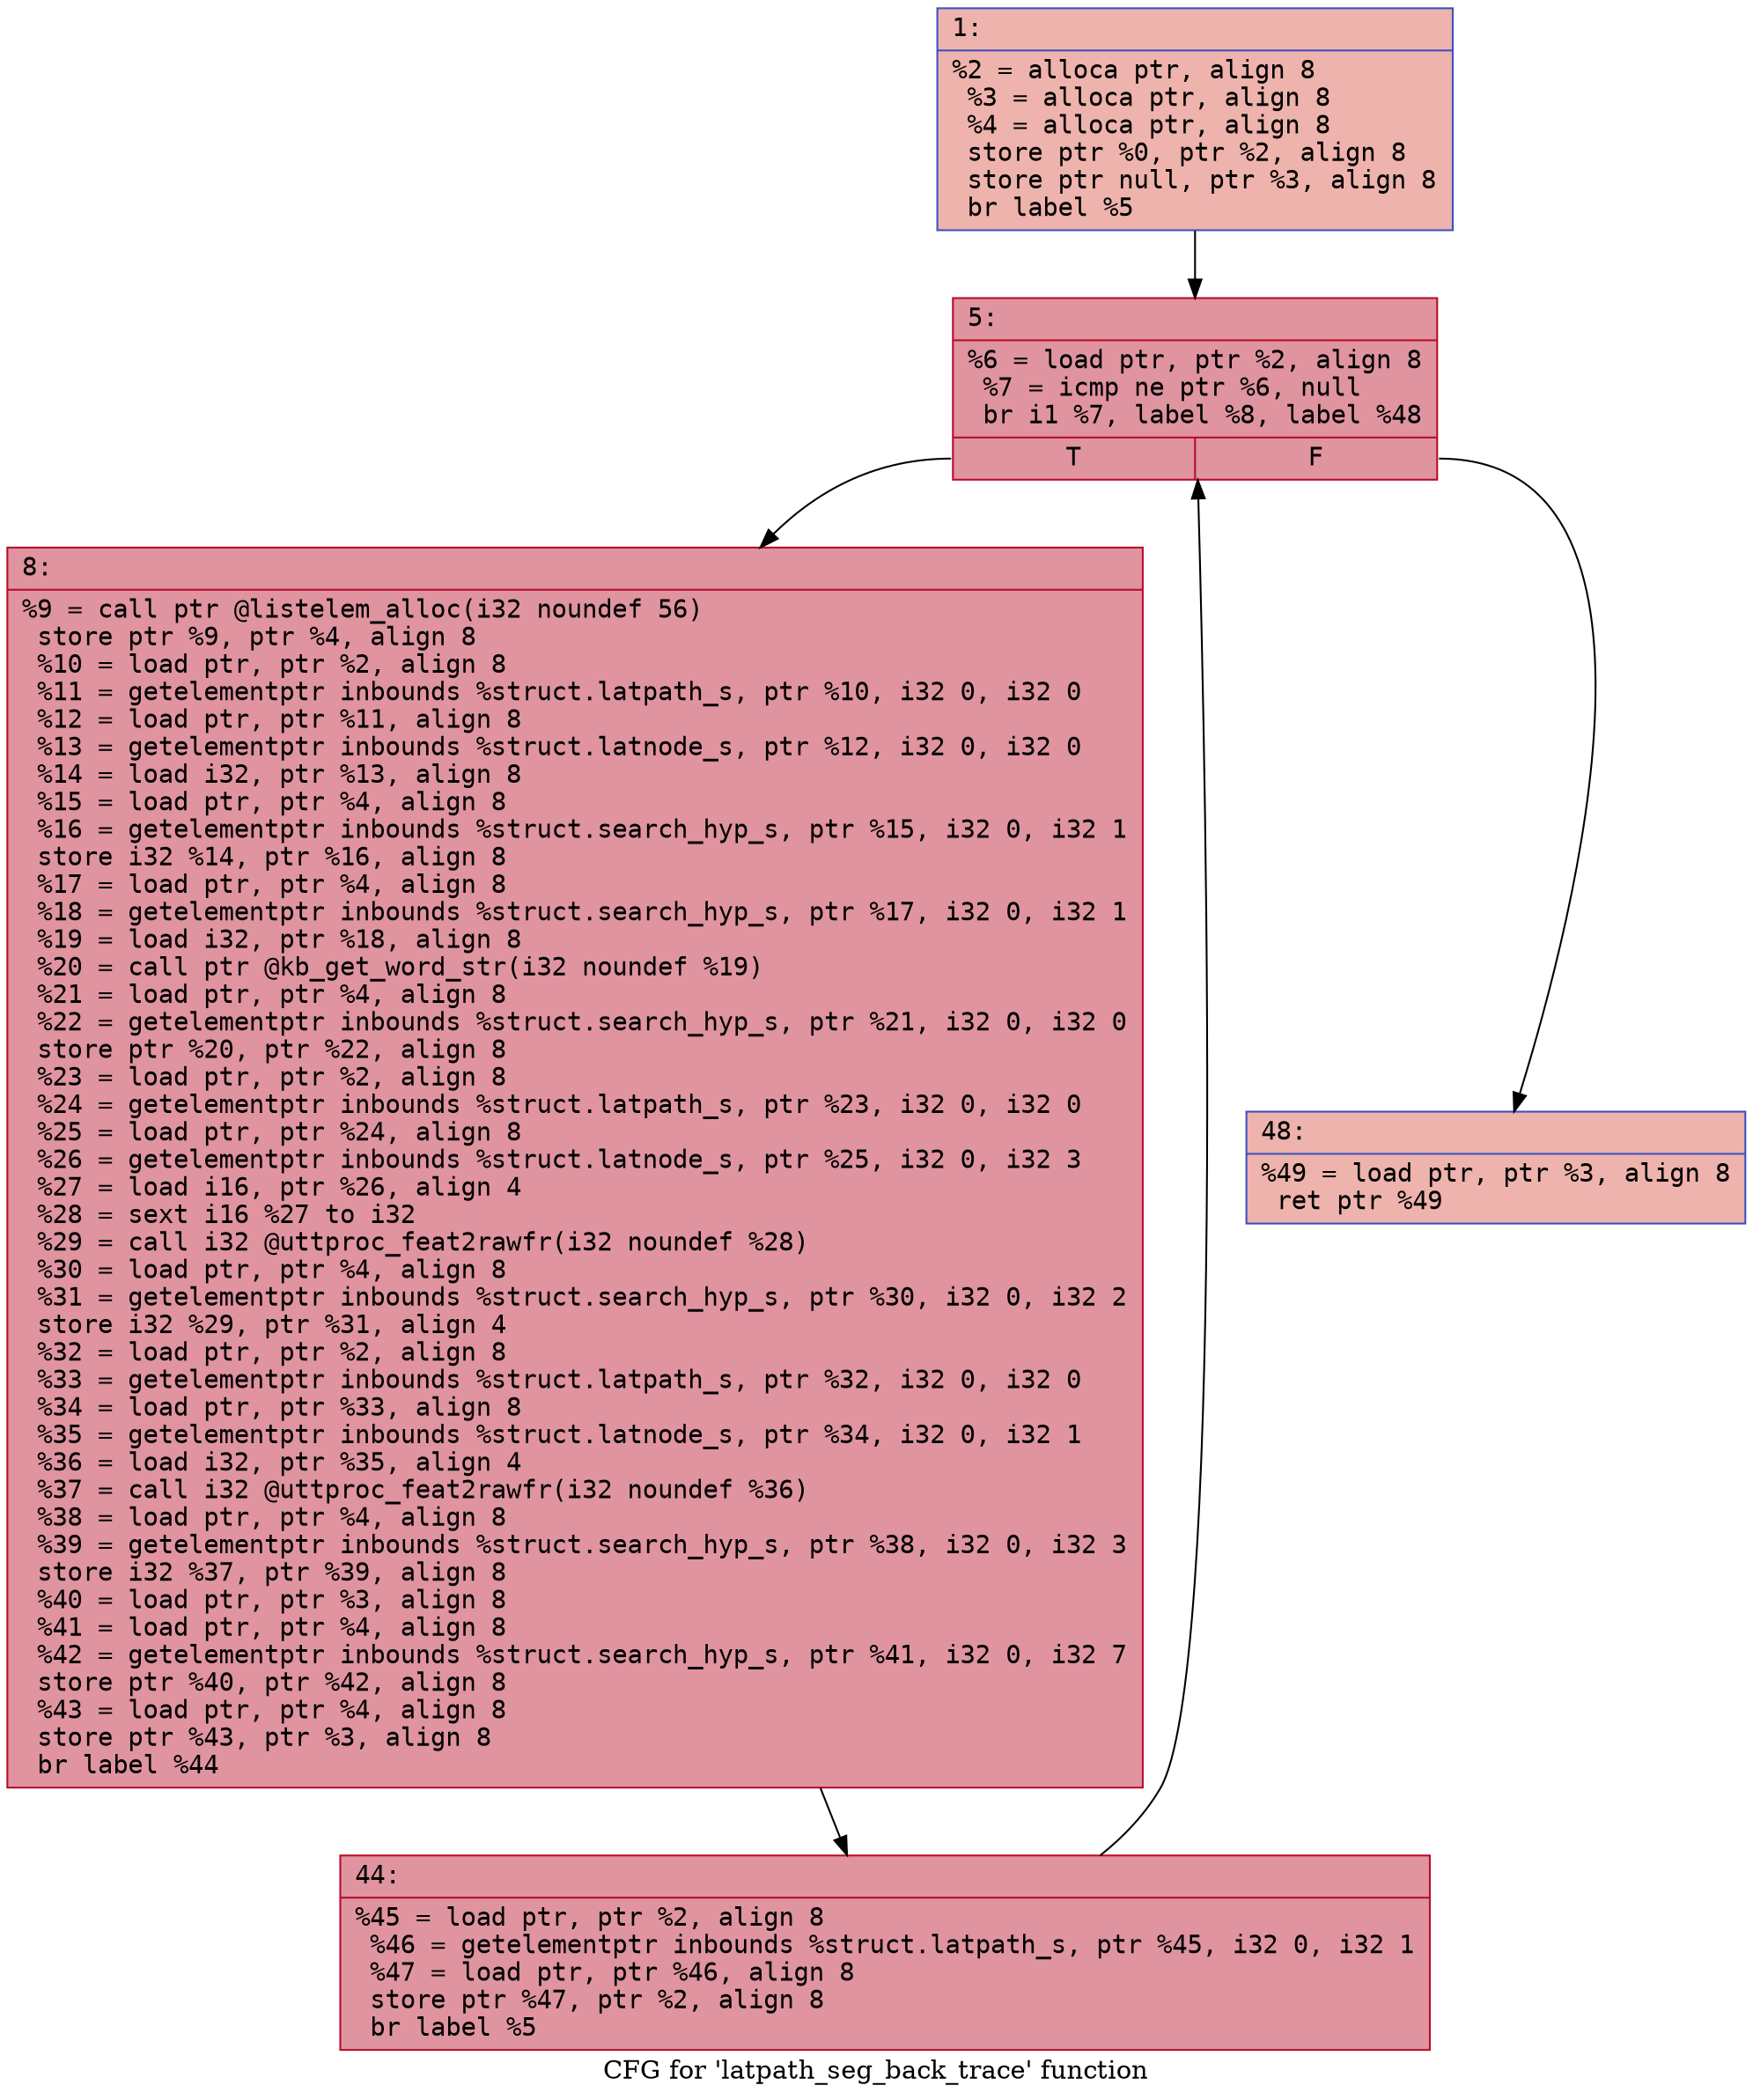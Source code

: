 digraph "CFG for 'latpath_seg_back_trace' function" {
	label="CFG for 'latpath_seg_back_trace' function";

	Node0x600002afc230 [shape=record,color="#3d50c3ff", style=filled, fillcolor="#d6524470" fontname="Courier",label="{1:\l|  %2 = alloca ptr, align 8\l  %3 = alloca ptr, align 8\l  %4 = alloca ptr, align 8\l  store ptr %0, ptr %2, align 8\l  store ptr null, ptr %3, align 8\l  br label %5\l}"];
	Node0x600002afc230 -> Node0x600002afc2d0[tooltip="1 -> 5\nProbability 100.00%" ];
	Node0x600002afc2d0 [shape=record,color="#b70d28ff", style=filled, fillcolor="#b70d2870" fontname="Courier",label="{5:\l|  %6 = load ptr, ptr %2, align 8\l  %7 = icmp ne ptr %6, null\l  br i1 %7, label %8, label %48\l|{<s0>T|<s1>F}}"];
	Node0x600002afc2d0:s0 -> Node0x600002afc320[tooltip="5 -> 8\nProbability 96.88%" ];
	Node0x600002afc2d0:s1 -> Node0x600002afc3c0[tooltip="5 -> 48\nProbability 3.12%" ];
	Node0x600002afc320 [shape=record,color="#b70d28ff", style=filled, fillcolor="#b70d2870" fontname="Courier",label="{8:\l|  %9 = call ptr @listelem_alloc(i32 noundef 56)\l  store ptr %9, ptr %4, align 8\l  %10 = load ptr, ptr %2, align 8\l  %11 = getelementptr inbounds %struct.latpath_s, ptr %10, i32 0, i32 0\l  %12 = load ptr, ptr %11, align 8\l  %13 = getelementptr inbounds %struct.latnode_s, ptr %12, i32 0, i32 0\l  %14 = load i32, ptr %13, align 8\l  %15 = load ptr, ptr %4, align 8\l  %16 = getelementptr inbounds %struct.search_hyp_s, ptr %15, i32 0, i32 1\l  store i32 %14, ptr %16, align 8\l  %17 = load ptr, ptr %4, align 8\l  %18 = getelementptr inbounds %struct.search_hyp_s, ptr %17, i32 0, i32 1\l  %19 = load i32, ptr %18, align 8\l  %20 = call ptr @kb_get_word_str(i32 noundef %19)\l  %21 = load ptr, ptr %4, align 8\l  %22 = getelementptr inbounds %struct.search_hyp_s, ptr %21, i32 0, i32 0\l  store ptr %20, ptr %22, align 8\l  %23 = load ptr, ptr %2, align 8\l  %24 = getelementptr inbounds %struct.latpath_s, ptr %23, i32 0, i32 0\l  %25 = load ptr, ptr %24, align 8\l  %26 = getelementptr inbounds %struct.latnode_s, ptr %25, i32 0, i32 3\l  %27 = load i16, ptr %26, align 4\l  %28 = sext i16 %27 to i32\l  %29 = call i32 @uttproc_feat2rawfr(i32 noundef %28)\l  %30 = load ptr, ptr %4, align 8\l  %31 = getelementptr inbounds %struct.search_hyp_s, ptr %30, i32 0, i32 2\l  store i32 %29, ptr %31, align 4\l  %32 = load ptr, ptr %2, align 8\l  %33 = getelementptr inbounds %struct.latpath_s, ptr %32, i32 0, i32 0\l  %34 = load ptr, ptr %33, align 8\l  %35 = getelementptr inbounds %struct.latnode_s, ptr %34, i32 0, i32 1\l  %36 = load i32, ptr %35, align 4\l  %37 = call i32 @uttproc_feat2rawfr(i32 noundef %36)\l  %38 = load ptr, ptr %4, align 8\l  %39 = getelementptr inbounds %struct.search_hyp_s, ptr %38, i32 0, i32 3\l  store i32 %37, ptr %39, align 8\l  %40 = load ptr, ptr %3, align 8\l  %41 = load ptr, ptr %4, align 8\l  %42 = getelementptr inbounds %struct.search_hyp_s, ptr %41, i32 0, i32 7\l  store ptr %40, ptr %42, align 8\l  %43 = load ptr, ptr %4, align 8\l  store ptr %43, ptr %3, align 8\l  br label %44\l}"];
	Node0x600002afc320 -> Node0x600002afc370[tooltip="8 -> 44\nProbability 100.00%" ];
	Node0x600002afc370 [shape=record,color="#b70d28ff", style=filled, fillcolor="#b70d2870" fontname="Courier",label="{44:\l|  %45 = load ptr, ptr %2, align 8\l  %46 = getelementptr inbounds %struct.latpath_s, ptr %45, i32 0, i32 1\l  %47 = load ptr, ptr %46, align 8\l  store ptr %47, ptr %2, align 8\l  br label %5\l}"];
	Node0x600002afc370 -> Node0x600002afc2d0[tooltip="44 -> 5\nProbability 100.00%" ];
	Node0x600002afc3c0 [shape=record,color="#3d50c3ff", style=filled, fillcolor="#d6524470" fontname="Courier",label="{48:\l|  %49 = load ptr, ptr %3, align 8\l  ret ptr %49\l}"];
}
